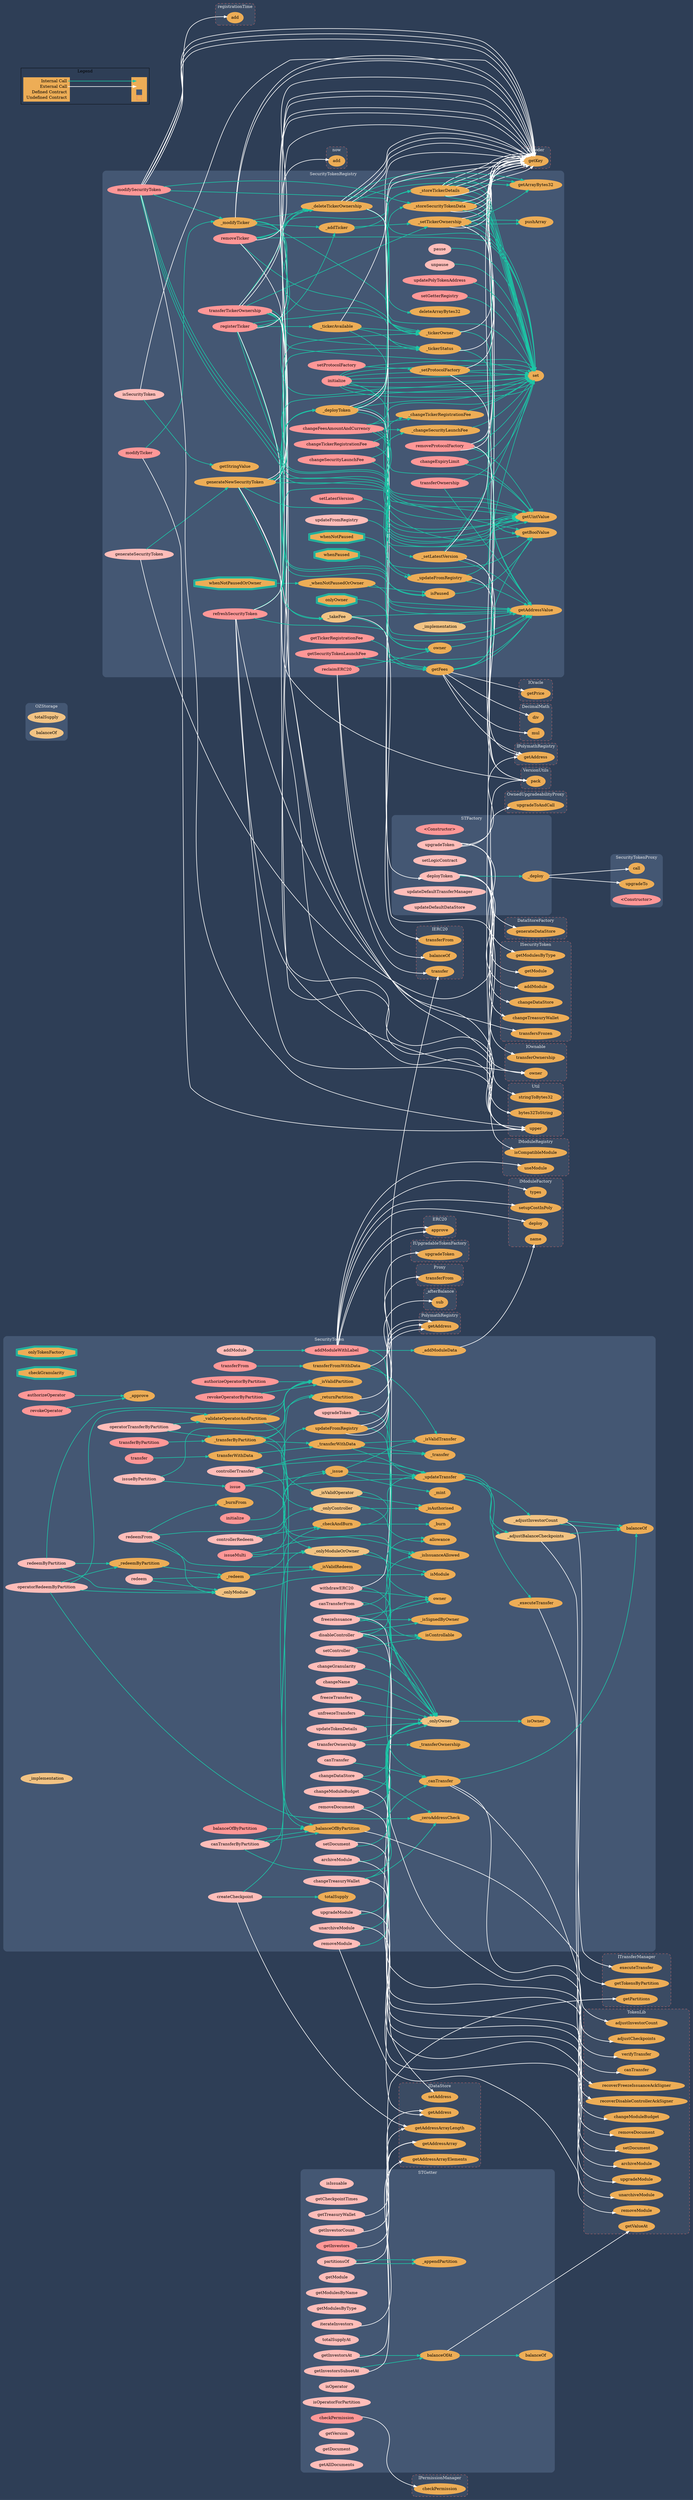 digraph G {
  graph [ ratio = "auto", page = "100", compound =true, bgcolor = "#2e3e56" ];
  node [ style = "filled", fillcolor = "#edad56", color = "#edad56", penwidth =3 ];
  edge [ color = "#fcfcfc", penwidth =2, fontname = "helvetica Neue Ultra Light" ];
subgraph "clusterSecurityTokenRegistry" {
  graph [ label = "SecurityTokenRegistry", color = "#445773", fontcolor = "#f0f0f0", style = "rounded", bgcolor = "#445773" ];
  "SecurityTokenRegistry.onlyOwner" [ label = "onlyOwner", color = "#1bc6a6", shape =doubleoctagon ];
  "SecurityTokenRegistry.whenNotPausedOrOwner" [ label = "whenNotPausedOrOwner", color = "#1bc6a6", shape =doubleoctagon ];
  "SecurityTokenRegistry._whenNotPausedOrOwner" [ label = "_whenNotPausedOrOwner" ];
  "SecurityTokenRegistry.whenNotPaused" [ label = "whenNotPaused", color = "#1bc6a6", shape =doubleoctagon ];
  "SecurityTokenRegistry.whenPaused" [ label = "whenPaused", color = "#1bc6a6", shape =doubleoctagon ];
  "SecurityTokenRegistry.initialize" [ label = "initialize", color = "#FF9797", fillcolor = "#FF9797" ];
  "SecurityTokenRegistry.updateFromRegistry" [ label = "updateFromRegistry", color = "#ffbdb9", fillcolor = "#ffbdb9" ];
  "SecurityTokenRegistry._updateFromRegistry" [ label = "_updateFromRegistry" ];
  "SecurityTokenRegistry._takeFee" [ label = "_takeFee", color = "#f2c383", fillcolor = "#f2c383" ];
  "SecurityTokenRegistry.getFees" [ label = "getFees" ];
  "SecurityTokenRegistry.getSecurityTokenLaunchFee" [ label = "getSecurityTokenLaunchFee", color = "#FF9797", fillcolor = "#FF9797" ];
  "SecurityTokenRegistry.getTickerRegistrationFee" [ label = "getTickerRegistrationFee", color = "#FF9797", fillcolor = "#FF9797" ];
  "SecurityTokenRegistry.setGetterRegistry" [ label = "setGetterRegistry", color = "#FF9797", fillcolor = "#FF9797" ];
  "SecurityTokenRegistry._implementation" [ label = "_implementation", color = "#f2c383", fillcolor = "#f2c383" ];
  "SecurityTokenRegistry.registerTicker" [ label = "registerTicker", color = "#FF9797", fillcolor = "#FF9797" ];
  "SecurityTokenRegistry._addTicker" [ label = "_addTicker" ];
  "SecurityTokenRegistry.modifyTicker" [ label = "modifyTicker", color = "#FF9797", fillcolor = "#FF9797" ];
  "SecurityTokenRegistry._modifyTicker" [ label = "_modifyTicker" ];
  "SecurityTokenRegistry._tickerOwner" [ label = "_tickerOwner" ];
  "SecurityTokenRegistry.removeTicker" [ label = "removeTicker", color = "#FF9797", fillcolor = "#FF9797" ];
  "SecurityTokenRegistry._tickerAvailable" [ label = "_tickerAvailable" ];
  "SecurityTokenRegistry._tickerStatus" [ label = "_tickerStatus" ];
  "SecurityTokenRegistry._setTickerOwnership" [ label = "_setTickerOwnership" ];
  "SecurityTokenRegistry._storeTickerDetails" [ label = "_storeTickerDetails" ];
  "SecurityTokenRegistry.transferTickerOwnership" [ label = "transferTickerOwnership", color = "#FF9797", fillcolor = "#FF9797" ];
  "SecurityTokenRegistry._deleteTickerOwnership" [ label = "_deleteTickerOwnership" ];
  "SecurityTokenRegistry.changeExpiryLimit" [ label = "changeExpiryLimit", color = "#FF9797", fillcolor = "#FF9797" ];
  "SecurityTokenRegistry.generateSecurityToken" [ label = "generateSecurityToken", color = "#ffbdb9", fillcolor = "#ffbdb9" ];
  "SecurityTokenRegistry.generateNewSecurityToken" [ label = "generateNewSecurityToken" ];
  "SecurityTokenRegistry.refreshSecurityToken" [ label = "refreshSecurityToken", color = "#FF9797", fillcolor = "#FF9797" ];
  "SecurityTokenRegistry._deployToken" [ label = "_deployToken" ];
  "SecurityTokenRegistry.modifySecurityToken" [ label = "modifySecurityToken", color = "#FF9797", fillcolor = "#FF9797" ];
  "SecurityTokenRegistry._storeSecurityTokenData" [ label = "_storeSecurityTokenData" ];
  "SecurityTokenRegistry.isSecurityToken" [ label = "isSecurityToken", color = "#ffbdb9", fillcolor = "#ffbdb9" ];
  "SecurityTokenRegistry.transferOwnership" [ label = "transferOwnership", color = "#FF9797", fillcolor = "#FF9797" ];
  "SecurityTokenRegistry.pause" [ label = "pause", color = "#ffbdb9", fillcolor = "#ffbdb9" ];
  "SecurityTokenRegistry.unpause" [ label = "unpause", color = "#ffbdb9", fillcolor = "#ffbdb9" ];
  "SecurityTokenRegistry.changeTickerRegistrationFee" [ label = "changeTickerRegistrationFee", color = "#FF9797", fillcolor = "#FF9797" ];
  "SecurityTokenRegistry._changeTickerRegistrationFee" [ label = "_changeTickerRegistrationFee" ];
  "SecurityTokenRegistry.changeSecurityLaunchFee" [ label = "changeSecurityLaunchFee", color = "#FF9797", fillcolor = "#FF9797" ];
  "SecurityTokenRegistry._changeSecurityLaunchFee" [ label = "_changeSecurityLaunchFee" ];
  "SecurityTokenRegistry.changeFeesAmountAndCurrency" [ label = "changeFeesAmountAndCurrency", color = "#FF9797", fillcolor = "#FF9797" ];
  "SecurityTokenRegistry.reclaimERC20" [ label = "reclaimERC20", color = "#FF9797", fillcolor = "#FF9797" ];
  "SecurityTokenRegistry.setProtocolFactory" [ label = "setProtocolFactory", color = "#FF9797", fillcolor = "#FF9797" ];
  "SecurityTokenRegistry._setProtocolFactory" [ label = "_setProtocolFactory" ];
  "SecurityTokenRegistry.removeProtocolFactory" [ label = "removeProtocolFactory", color = "#FF9797", fillcolor = "#FF9797" ];
  "SecurityTokenRegistry.setLatestVersion" [ label = "setLatestVersion", color = "#FF9797", fillcolor = "#FF9797" ];
  "SecurityTokenRegistry._setLatestVersion" [ label = "_setLatestVersion" ];
  "SecurityTokenRegistry.updatePolyTokenAddress" [ label = "updatePolyTokenAddress", color = "#FF9797", fillcolor = "#FF9797" ];
  "SecurityTokenRegistry.isPaused" [ label = "isPaused" ];
  "SecurityTokenRegistry.owner" [ label = "owner" ];
  "SecurityTokenRegistry.getBoolValue" [ label = "getBoolValue" ];
  "SecurityTokenRegistry.set" [ label = "set" ];
  "SecurityTokenRegistry.getAddressValue" [ label = "getAddressValue" ];
  "SecurityTokenRegistry.getUintValue" [ label = "getUintValue" ];
  "SecurityTokenRegistry.getArrayBytes32" [ label = "getArrayBytes32" ];
  "SecurityTokenRegistry.pushArray" [ label = "pushArray" ];
  "SecurityTokenRegistry.deleteArrayBytes32" [ label = "deleteArrayBytes32" ];
  "SecurityTokenRegistry.getStringValue" [ label = "getStringValue" ];
}

subgraph "clusterOZStorage" {
  graph [ label = "OZStorage", color = "#445773", fontcolor = "#f0f0f0", style = "rounded", bgcolor = "#445773" ];
  "OZStorage.totalSupply" [ label = "totalSupply", color = "#f2c383", fillcolor = "#f2c383" ];
  "OZStorage.balanceOf" [ label = "balanceOf", color = "#f2c383", fillcolor = "#f2c383" ];
}

subgraph "clusterSTFactory" {
  graph [ label = "STFactory", color = "#445773", fontcolor = "#f0f0f0", style = "rounded", bgcolor = "#445773" ];
  "STFactory.<Constructor>" [ label = "<Constructor>", color = "#FF9797", fillcolor = "#FF9797" ];
  "ISTFactory.deployToken" [ label = "deployToken", color = "#ffbdb9", fillcolor = "#ffbdb9" ];
  "STFactory._deploy" [ label = "_deploy" ];
  "STFactory.setLogicContract" [ label = "setLogicContract", color = "#ffbdb9", fillcolor = "#ffbdb9" ];
  "STFactory.upgradeToken" [ label = "upgradeToken", color = "#ffbdb9", fillcolor = "#ffbdb9" ];
  "STFactory.updateDefaultTransferManager" [ label = "updateDefaultTransferManager", color = "#ffbdb9", fillcolor = "#ffbdb9" ];
  "STFactory.updateDefaultDataStore" [ label = "updateDefaultDataStore", color = "#ffbdb9", fillcolor = "#ffbdb9" ];
}

subgraph "clusterSTGetter" {
  graph [ label = "STGetter", color = "#445773", fontcolor = "#f0f0f0", style = "rounded", bgcolor = "#445773" ];
  "STGetter.isIssuable" [ label = "isIssuable", color = "#ffbdb9", fillcolor = "#ffbdb9" ];
  "STGetter.getCheckpointTimes" [ label = "getCheckpointTimes", color = "#ffbdb9", fillcolor = "#ffbdb9" ];
  "STGetter.getInvestorCount" [ label = "getInvestorCount", color = "#ffbdb9", fillcolor = "#ffbdb9" ];
  "STGetter.getInvestors" [ label = "getInvestors", color = "#FF9797", fillcolor = "#FF9797" ];
  "STGetter.getInvestorsAt" [ label = "getInvestorsAt", color = "#ffbdb9", fillcolor = "#ffbdb9" ];
  "STGetter.getInvestorsSubsetAt" [ label = "getInvestorsSubsetAt", color = "#ffbdb9", fillcolor = "#ffbdb9" ];
  "STGetter.getModule" [ label = "getModule", color = "#ffbdb9", fillcolor = "#ffbdb9" ];
  "STGetter.getModulesByName" [ label = "getModulesByName", color = "#ffbdb9", fillcolor = "#ffbdb9" ];
  "STGetter.getModulesByType" [ label = "getModulesByType", color = "#ffbdb9", fillcolor = "#ffbdb9" ];
  "STGetter.getTreasuryWallet" [ label = "getTreasuryWallet", color = "#ffbdb9", fillcolor = "#ffbdb9" ];
  "STGetter.balanceOfAt" [ label = "balanceOfAt" ];
  "STGetter.totalSupplyAt" [ label = "totalSupplyAt", color = "#ffbdb9", fillcolor = "#ffbdb9" ];
  "STGetter.iterateInvestors" [ label = "iterateInvestors", color = "#ffbdb9", fillcolor = "#ffbdb9" ];
  "STGetter.checkPermission" [ label = "checkPermission", color = "#FF9797", fillcolor = "#FF9797" ];
  "STGetter.isOperator" [ label = "isOperator", color = "#ffbdb9", fillcolor = "#ffbdb9" ];
  "STGetter.isOperatorForPartition" [ label = "isOperatorForPartition", color = "#ffbdb9", fillcolor = "#ffbdb9" ];
  "STGetter.partitionsOf" [ label = "partitionsOf", color = "#ffbdb9", fillcolor = "#ffbdb9" ];
  "STGetter._appendPartition" [ label = "_appendPartition" ];
  "STGetter.getVersion" [ label = "getVersion", color = "#ffbdb9", fillcolor = "#ffbdb9" ];
  "STGetter.getDocument" [ label = "getDocument", color = "#ffbdb9", fillcolor = "#ffbdb9" ];
  "STGetter.getAllDocuments" [ label = "getAllDocuments", color = "#ffbdb9", fillcolor = "#ffbdb9" ];
  "STGetter.balanceOf" [ label = "balanceOf" ];
}

subgraph "clusterSecurityToken" {
  graph [ label = "SecurityToken", color = "#445773", fontcolor = "#f0f0f0", style = "rounded", bgcolor = "#445773" ];
  "SecurityToken.initialize" [ label = "initialize", color = "#FF9797", fillcolor = "#FF9797" ];
  "SecurityToken.isModule" [ label = "isModule" ];
  "SecurityToken._onlyModuleOrOwner" [ label = "_onlyModuleOrOwner", color = "#f2c383", fillcolor = "#f2c383" ];
  "SecurityToken._isValidPartition" [ label = "_isValidPartition" ];
  "SecurityToken._isValidOperator" [ label = "_isValidOperator", color = "#f2c383", fillcolor = "#f2c383" ];
  "SecurityToken._zeroAddressCheck" [ label = "_zeroAddressCheck" ];
  "SecurityToken._isValidTransfer" [ label = "_isValidTransfer" ];
  "SecurityToken._isValidRedeem" [ label = "_isValidRedeem" ];
  "SecurityToken._isSignedByOwner" [ label = "_isSignedByOwner" ];
  "SecurityToken._isIssuanceAllowed" [ label = "_isIssuanceAllowed" ];
  "SecurityToken._onlyController" [ label = "_onlyController", color = "#f2c383", fillcolor = "#f2c383" ];
  "SecurityToken._isAuthorised" [ label = "_isAuthorised" ];
  "SecurityToken._onlyOwner" [ label = "_onlyOwner", color = "#f2c383", fillcolor = "#f2c383" ];
  "SecurityToken._onlyModule" [ label = "_onlyModule", color = "#f2c383", fillcolor = "#f2c383" ];
  "SecurityToken.onlyTokenFactory" [ label = "onlyTokenFactory", color = "#1bc6a6", shape =doubleoctagon ];
  "SecurityToken.checkGranularity" [ label = "checkGranularity", color = "#1bc6a6", shape =doubleoctagon ];
  "SecurityToken.addModuleWithLabel" [ label = "addModuleWithLabel", color = "#FF9797", fillcolor = "#FF9797" ];
  "SecurityToken._addModuleData" [ label = "_addModuleData" ];
  "SecurityToken.addModule" [ label = "addModule", color = "#ffbdb9", fillcolor = "#ffbdb9" ];
  "SecurityToken.archiveModule" [ label = "archiveModule", color = "#ffbdb9", fillcolor = "#ffbdb9" ];
  "SecurityToken.upgradeModule" [ label = "upgradeModule", color = "#ffbdb9", fillcolor = "#ffbdb9" ];
  "SecurityToken.upgradeToken" [ label = "upgradeToken", color = "#ffbdb9", fillcolor = "#ffbdb9" ];
  "SecurityToken.unarchiveModule" [ label = "unarchiveModule", color = "#ffbdb9", fillcolor = "#ffbdb9" ];
  "SecurityToken.removeModule" [ label = "removeModule", color = "#ffbdb9", fillcolor = "#ffbdb9" ];
  "SecurityToken.withdrawERC20" [ label = "withdrawERC20", color = "#ffbdb9", fillcolor = "#ffbdb9" ];
  "SecurityToken.changeModuleBudget" [ label = "changeModuleBudget", color = "#ffbdb9", fillcolor = "#ffbdb9" ];
  "SecurityToken.updateTokenDetails" [ label = "updateTokenDetails", color = "#ffbdb9", fillcolor = "#ffbdb9" ];
  "SecurityToken.changeGranularity" [ label = "changeGranularity", color = "#ffbdb9", fillcolor = "#ffbdb9" ];
  "SecurityToken.changeDataStore" [ label = "changeDataStore", color = "#ffbdb9", fillcolor = "#ffbdb9" ];
  "SecurityToken.changeName" [ label = "changeName", color = "#ffbdb9", fillcolor = "#ffbdb9" ];
  "SecurityToken.changeTreasuryWallet" [ label = "changeTreasuryWallet", color = "#ffbdb9", fillcolor = "#ffbdb9" ];
  "SecurityToken._adjustInvestorCount" [ label = "_adjustInvestorCount", color = "#f2c383", fillcolor = "#f2c383" ];
  "SecurityToken.freezeTransfers" [ label = "freezeTransfers", color = "#ffbdb9", fillcolor = "#ffbdb9" ];
  "SecurityToken.unfreezeTransfers" [ label = "unfreezeTransfers", color = "#ffbdb9", fillcolor = "#ffbdb9" ];
  "SecurityToken._adjustBalanceCheckpoints" [ label = "_adjustBalanceCheckpoints", color = "#f2c383", fillcolor = "#f2c383" ];
  "SecurityToken.transfer" [ label = "transfer", color = "#FF9797", fillcolor = "#FF9797" ];
  "SecurityToken.transferWithData" [ label = "transferWithData" ];
  "SecurityToken._transferWithData" [ label = "_transferWithData" ];
  "SecurityToken.transferFrom" [ label = "transferFrom", color = "#FF9797", fillcolor = "#FF9797" ];
  "SecurityToken.transferFromWithData" [ label = "transferFromWithData" ];
  "SecurityToken.balanceOfByPartition" [ label = "balanceOfByPartition", color = "#FF9797", fillcolor = "#FF9797" ];
  "SecurityToken._balanceOfByPartition" [ label = "_balanceOfByPartition" ];
  "SecurityToken.transferByPartition" [ label = "transferByPartition", color = "#FF9797", fillcolor = "#FF9797" ];
  "SecurityToken._transferByPartition" [ label = "_transferByPartition" ];
  "SecurityToken._returnPartition" [ label = "_returnPartition" ];
  "SecurityToken.authorizeOperator" [ label = "authorizeOperator", color = "#FF9797", fillcolor = "#FF9797" ];
  "SecurityToken.revokeOperator" [ label = "revokeOperator", color = "#FF9797", fillcolor = "#FF9797" ];
  "SecurityToken.authorizeOperatorByPartition" [ label = "authorizeOperatorByPartition", color = "#FF9797", fillcolor = "#FF9797" ];
  "SecurityToken.revokeOperatorByPartition" [ label = "revokeOperatorByPartition", color = "#FF9797", fillcolor = "#FF9797" ];
  "SecurityToken.operatorTransferByPartition" [ label = "operatorTransferByPartition", color = "#ffbdb9", fillcolor = "#ffbdb9" ];
  "SecurityToken._validateOperatorAndPartition" [ label = "_validateOperatorAndPartition" ];
  "SecurityToken._updateTransfer" [ label = "_updateTransfer" ];
  "SecurityToken._executeTransfer" [ label = "_executeTransfer" ];
  "SecurityToken.freezeIssuance" [ label = "freezeIssuance", color = "#ffbdb9", fillcolor = "#ffbdb9" ];
  "SecurityToken.issue" [ label = "issue", color = "#FF9797", fillcolor = "#FF9797" ];
  "SecurityToken._issue" [ label = "_issue" ];
  "SecurityToken.issueMulti" [ label = "issueMulti", color = "#FF9797", fillcolor = "#FF9797" ];
  "SecurityToken.issueByPartition" [ label = "issueByPartition", color = "#ffbdb9", fillcolor = "#ffbdb9" ];
  "SecurityToken.redeem" [ label = "redeem", color = "#ffbdb9", fillcolor = "#ffbdb9" ];
  "SecurityToken._redeem" [ label = "_redeem" ];
  "SecurityToken.redeemByPartition" [ label = "redeemByPartition", color = "#ffbdb9", fillcolor = "#ffbdb9" ];
  "SecurityToken._redeemByPartition" [ label = "_redeemByPartition" ];
  "SecurityToken.operatorRedeemByPartition" [ label = "operatorRedeemByPartition", color = "#ffbdb9", fillcolor = "#ffbdb9" ];
  "SecurityToken._checkAndBurn" [ label = "_checkAndBurn" ];
  "SecurityToken.redeemFrom" [ label = "redeemFrom", color = "#ffbdb9", fillcolor = "#ffbdb9" ];
  "SecurityToken.createCheckpoint" [ label = "createCheckpoint", color = "#ffbdb9", fillcolor = "#ffbdb9" ];
  "SecurityToken.setController" [ label = "setController", color = "#ffbdb9", fillcolor = "#ffbdb9" ];
  "SecurityToken.disableController" [ label = "disableController", color = "#ffbdb9", fillcolor = "#ffbdb9" ];
  "SecurityToken.canTransfer" [ label = "canTransfer", color = "#ffbdb9", fillcolor = "#ffbdb9" ];
  "SecurityToken.canTransferFrom" [ label = "canTransferFrom", color = "#ffbdb9", fillcolor = "#ffbdb9" ];
  "SecurityToken._canTransfer" [ label = "_canTransfer" ];
  "SecurityToken.canTransferByPartition" [ label = "canTransferByPartition", color = "#ffbdb9", fillcolor = "#ffbdb9" ];
  "SecurityToken.setDocument" [ label = "setDocument", color = "#ffbdb9", fillcolor = "#ffbdb9" ];
  "SecurityToken.removeDocument" [ label = "removeDocument", color = "#ffbdb9", fillcolor = "#ffbdb9" ];
  "SecurityToken.isControllable" [ label = "isControllable" ];
  "SecurityToken.controllerTransfer" [ label = "controllerTransfer", color = "#ffbdb9", fillcolor = "#ffbdb9" ];
  "SecurityToken.controllerRedeem" [ label = "controllerRedeem", color = "#ffbdb9", fillcolor = "#ffbdb9" ];
  "SecurityToken._implementation" [ label = "_implementation", color = "#f2c383", fillcolor = "#f2c383" ];
  "SecurityToken.updateFromRegistry" [ label = "updateFromRegistry" ];
  "SecurityToken.owner" [ label = "owner" ];
  "SecurityToken.isOwner" [ label = "isOwner" ];
  "SecurityToken.transferOwnership" [ label = "transferOwnership", color = "#ffbdb9", fillcolor = "#ffbdb9" ];
  "SecurityToken._transferOwnership" [ label = "_transferOwnership" ];
  "SecurityToken.allowance" [ label = "allowance" ];
  "SecurityToken.balanceOf" [ label = "balanceOf" ];
  "SecurityToken._transfer" [ label = "_transfer" ];
  "SecurityToken._approve" [ label = "_approve" ];
  "SecurityToken._mint" [ label = "_mint" ];
  "SecurityToken._burn" [ label = "_burn" ];
  "SecurityToken._burnFrom" [ label = "_burnFrom" ];
  "SecurityToken.totalSupply" [ label = "totalSupply" ];
}

subgraph "clusterSecurityTokenProxy" {
  graph [ label = "SecurityTokenProxy", color = "#445773", fontcolor = "#f0f0f0", style = "rounded", bgcolor = "#445773" ];
  "SecurityTokenProxy.upgradeTo" [ label = "upgradeTo" ];
  "SecurityTokenProxy.call" [ label = "call" ];
  "SecurityTokenProxy.<Constructor>" [ label = "<Constructor>", color = "#FF9797", fillcolor = "#FF9797" ];
}

subgraph "clusterSecurityTokenStorage" {
  graph [ label = "SecurityTokenStorage", color = "#445773", fontcolor = "#f0f0f0", style = "rounded", bgcolor = "#445773" ];
}

subgraph "clusterIPolymathRegistry" {
  graph [ label = "IPolymathRegistry", color = "#e8726d", fontcolor = "#f0f0f0", style = "rounded,dashed", bgcolor = "#3b4b63" ];
  "IPolymathRegistry.getAddress" [ label = "getAddress" ];
}

subgraph "clusterIERC20" {
  graph [ label = "IERC20", color = "#e8726d", fontcolor = "#f0f0f0", style = "rounded,dashed", bgcolor = "#3b4b63" ];
  "IERC20.transferFrom" [ label = "transferFrom" ];
  "IERC20.balanceOf" [ label = "balanceOf" ];
  "IERC20.transfer" [ label = "transfer" ];
}

subgraph "clusterIOracle" {
  graph [ label = "IOracle", color = "#e8726d", fontcolor = "#f0f0f0", style = "rounded,dashed", bgcolor = "#3b4b63" ];
  "IOracle.getPrice" [ label = "getPrice" ];
}

subgraph "clusterDecimalMath" {
  graph [ label = "DecimalMath", color = "#e8726d", fontcolor = "#f0f0f0", style = "rounded,dashed", bgcolor = "#3b4b63" ];
  "DecimalMath.div" [ label = "div" ];
  "DecimalMath.mul" [ label = "mul" ];
}

subgraph "clusterUtil" {
  graph [ label = "Util", color = "#e8726d", fontcolor = "#f0f0f0", style = "rounded,dashed", bgcolor = "#3b4b63" ];
  "Util.upper" [ label = "upper" ];
  "Util.stringToBytes32" [ label = "stringToBytes32" ];
  "Util.bytes32ToString" [ label = "bytes32ToString" ];
}

subgraph "clusternow" {
  graph [ label = "now", color = "#e8726d", fontcolor = "#f0f0f0", style = "rounded,dashed", bgcolor = "#3b4b63" ];
  "now.add" [ label = "add" ];
}

subgraph "clusterEncoder" {
  graph [ label = "Encoder", color = "#e8726d", fontcolor = "#f0f0f0", style = "rounded,dashed", bgcolor = "#3b4b63" ];
  "Encoder.getKey" [ label = "getKey" ];
}

subgraph "clusterIOwnable" {
  graph [ label = "IOwnable", color = "#e8726d", fontcolor = "#f0f0f0", style = "rounded,dashed", bgcolor = "#3b4b63" ];
  "IOwnable.owner" [ label = "owner" ];
  "IOwnable.transferOwnership" [ label = "transferOwnership" ];
}

subgraph "clusterVersionUtils" {
  graph [ label = "VersionUtils", color = "#e8726d", fontcolor = "#f0f0f0", style = "rounded,dashed", bgcolor = "#3b4b63" ];
  "VersionUtils.pack" [ label = "pack" ];
}

subgraph "clusterISecurityToken" {
  graph [ label = "ISecurityToken", color = "#e8726d", fontcolor = "#f0f0f0", style = "rounded,dashed", bgcolor = "#3b4b63" ];
  "ISecurityToken.transfersFrozen" [ label = "transfersFrozen" ];
  "ISecurityToken.changeDataStore" [ label = "changeDataStore" ];
  "ISecurityToken.changeTreasuryWallet" [ label = "changeTreasuryWallet" ];
  "ISecurityToken.addModule" [ label = "addModule" ];
  "ISecurityToken.getModulesByType" [ label = "getModulesByType" ];
  "ISecurityToken.getModule" [ label = "getModule" ];
}

subgraph "clusterISTFactory" {
  graph [ label = "ISTFactory", color = "#e8726d", fontcolor = "#f0f0f0", style = "rounded,dashed", bgcolor = "#3b4b63" ];
  "ISTFactory.deployToken" [ label = "deployToken" ];
}

subgraph "clusterregistrationTime" {
  graph [ label = "registrationTime", color = "#e8726d", fontcolor = "#f0f0f0", style = "rounded,dashed", bgcolor = "#3b4b63" ];
  "registrationTime.add" [ label = "add" ];
}

subgraph "clusterDataStoreFactory" {
  graph [ label = "DataStoreFactory", color = "#e8726d", fontcolor = "#f0f0f0", style = "rounded,dashed", bgcolor = "#3b4b63" ];
  "DataStoreFactory.generateDataStore" [ label = "generateDataStore" ];
}

subgraph "clusterOwnedUpgradeabilityProxy" {
  graph [ label = "OwnedUpgradeabilityProxy", color = "#e8726d", fontcolor = "#f0f0f0", style = "rounded,dashed", bgcolor = "#3b4b63" ];
  "OwnedUpgradeabilityProxy.upgradeToAndCall" [ label = "upgradeToAndCall" ];
}

subgraph "clusterIModuleRegistry" {
  graph [ label = "IModuleRegistry", color = "#e8726d", fontcolor = "#f0f0f0", style = "rounded,dashed", bgcolor = "#3b4b63" ];
  "IModuleRegistry.isCompatibleModule" [ label = "isCompatibleModule" ];
  "IModuleRegistry.useModule" [ label = "useModule" ];
}

subgraph "clusterIDataStore" {
  graph [ label = "IDataStore", color = "#e8726d", fontcolor = "#f0f0f0", style = "rounded,dashed", bgcolor = "#3b4b63" ];
  "IDataStore.getAddressArrayLength" [ label = "getAddressArrayLength" ];
  "IDataStore.getAddressArray" [ label = "getAddressArray" ];
  "IDataStore.getAddressArrayElements" [ label = "getAddressArrayElements" ];
  "IDataStore.getAddress" [ label = "getAddress" ];
  "IDataStore.setAddress" [ label = "setAddress" ];
}

subgraph "clusterTokenLib" {
  graph [ label = "TokenLib", color = "#e8726d", fontcolor = "#f0f0f0", style = "rounded,dashed", bgcolor = "#3b4b63" ];
  "TokenLib.getValueAt" [ label = "getValueAt" ];
  "TokenLib.archiveModule" [ label = "archiveModule" ];
  "TokenLib.upgradeModule" [ label = "upgradeModule" ];
  "TokenLib.unarchiveModule" [ label = "unarchiveModule" ];
  "TokenLib.removeModule" [ label = "removeModule" ];
  "TokenLib.changeModuleBudget" [ label = "changeModuleBudget" ];
  "TokenLib.adjustInvestorCount" [ label = "adjustInvestorCount" ];
  "TokenLib.adjustCheckpoints" [ label = "adjustCheckpoints" ];
  "TokenLib.recoverFreezeIssuanceAckSigner" [ label = "recoverFreezeIssuanceAckSigner" ];
  "TokenLib.recoverDisableControllerAckSigner" [ label = "recoverDisableControllerAckSigner" ];
  "TokenLib.verifyTransfer" [ label = "verifyTransfer" ];
  "TokenLib.canTransfer" [ label = "canTransfer" ];
  "TokenLib.setDocument" [ label = "setDocument" ];
  "TokenLib.removeDocument" [ label = "removeDocument" ];
}

subgraph "clusterIPermissionManager" {
  graph [ label = "IPermissionManager", color = "#e8726d", fontcolor = "#f0f0f0", style = "rounded,dashed", bgcolor = "#3b4b63" ];
  "IPermissionManager.checkPermission" [ label = "checkPermission" ];
}

subgraph "clusterITransferManager" {
  graph [ label = "ITransferManager", color = "#e8726d", fontcolor = "#f0f0f0", style = "rounded,dashed", bgcolor = "#3b4b63" ];
  "ITransferManager.getPartitions" [ label = "getPartitions" ];
  "ITransferManager.getTokensByPartition" [ label = "getTokensByPartition" ];
  "ITransferManager.executeTransfer" [ label = "executeTransfer" ];
}

subgraph "clusterIModuleFactory" {
  graph [ label = "IModuleFactory", color = "#e8726d", fontcolor = "#f0f0f0", style = "rounded,dashed", bgcolor = "#3b4b63" ];
  "IModuleFactory.types" [ label = "types" ];
  "IModuleFactory.setupCostInPoly" [ label = "setupCostInPoly" ];
  "IModuleFactory.deploy" [ label = "deploy" ];
  "IModuleFactory.name" [ label = "name" ];
}

subgraph "clusterERC20" {
  graph [ label = "ERC20", color = "#e8726d", fontcolor = "#f0f0f0", style = "rounded,dashed", bgcolor = "#3b4b63" ];
  "ERC20.approve" [ label = "approve" ];
}

subgraph "clusterIUpgradableTokenFactory" {
  graph [ label = "IUpgradableTokenFactory", color = "#e8726d", fontcolor = "#f0f0f0", style = "rounded,dashed", bgcolor = "#3b4b63" ];
  "IUpgradableTokenFactory.upgradeToken" [ label = "upgradeToken" ];
}

subgraph "clusterProxy" {
  graph [ label = "Proxy", color = "#e8726d", fontcolor = "#f0f0f0", style = "rounded,dashed", bgcolor = "#3b4b63" ];
  "Proxy.transferFrom" [ label = "transferFrom" ];
}

subgraph "cluster_afterBalance" {
  graph [ label = "_afterBalance", color = "#e8726d", fontcolor = "#f0f0f0", style = "rounded,dashed", bgcolor = "#3b4b63" ];
  "_afterBalance.sub" [ label = "sub" ];
}

subgraph "clusterPolymathRegistry" {
  graph [ label = "PolymathRegistry", color = "#e8726d", fontcolor = "#f0f0f0", style = "rounded,dashed", bgcolor = "#3b4b63" ];
  "PolymathRegistry.getAddress" [ label = "getAddress" ];
}

  "SecurityTokenRegistry.onlyOwner";
  "SecurityTokenRegistry.owner";
  "SecurityTokenRegistry.whenNotPausedOrOwner";
  "SecurityTokenRegistry._whenNotPausedOrOwner";
  "SecurityTokenRegistry.isPaused";
  "SecurityTokenRegistry.whenNotPaused";
  "SecurityTokenRegistry.whenPaused";
  "SecurityTokenRegistry.initialize";
  "SecurityTokenRegistry.getBoolValue";
  "SecurityTokenRegistry.set";
  "SecurityTokenRegistry._updateFromRegistry";
  "SecurityTokenRegistry.updateFromRegistry";
  "SecurityTokenRegistry.getAddressValue";
  "IPolymathRegistry.getAddress";
  "SecurityTokenRegistry._takeFee";
  "SecurityTokenRegistry.getFees";
  "IERC20.transferFrom";
  "SecurityTokenRegistry.getUintValue";
  "IOracle.getPrice";
  "DecimalMath.div";
  "DecimalMath.mul";
  "SecurityTokenRegistry.getSecurityTokenLaunchFee";
  "SecurityTokenRegistry.getTickerRegistrationFee";
  "SecurityTokenRegistry.setGetterRegistry";
  "SecurityTokenRegistry._implementation";
  "SecurityTokenRegistry.registerTicker";
  "Util.upper";
  "SecurityTokenRegistry._tickerAvailable";
  "SecurityTokenRegistry._tickerOwner";
  "SecurityTokenRegistry._deleteTickerOwnership";
  "SecurityTokenRegistry._addTicker";
  "now.add";
  "SecurityTokenRegistry._setTickerOwnership";
  "SecurityTokenRegistry._storeTickerDetails";
  "SecurityTokenRegistry.modifyTicker";
  "SecurityTokenRegistry._modifyTicker";
  "SecurityTokenRegistry._tickerStatus";
  "Encoder.getKey";
  "SecurityTokenRegistry.removeTicker";
  "SecurityTokenRegistry.getArrayBytes32";
  "SecurityTokenRegistry.pushArray";
  "Util.stringToBytes32";
  "SecurityTokenRegistry.transferTickerOwnership";
  "IOwnable.owner";
  "SecurityTokenRegistry.deleteArrayBytes32";
  "Util.bytes32ToString";
  "SecurityTokenRegistry.changeExpiryLimit";
  "SecurityTokenRegistry.generateSecurityToken";
  "SecurityTokenRegistry.generateNewSecurityToken";
  "VersionUtils.pack";
  "SecurityTokenRegistry._deployToken";
  "SecurityTokenRegistry.refreshSecurityToken";
  "ISecurityToken.transfersFrozen";
  "ISTFactory.deployToken";
  "SecurityTokenRegistry._storeSecurityTokenData";
  "SecurityTokenRegistry.modifySecurityToken";
  "registrationTime.add";
  "SecurityTokenRegistry.isSecurityToken";
  "SecurityTokenRegistry.getStringValue";
  "SecurityTokenRegistry.transferOwnership";
  "SecurityTokenRegistry.pause";
  "SecurityTokenRegistry.unpause";
  "SecurityTokenRegistry.changeTickerRegistrationFee";
  "SecurityTokenRegistry._changeTickerRegistrationFee";
  "SecurityTokenRegistry.changeSecurityLaunchFee";
  "SecurityTokenRegistry._changeSecurityLaunchFee";
  "SecurityTokenRegistry.changeFeesAmountAndCurrency";
  "SecurityTokenRegistry.reclaimERC20";
  "IERC20.balanceOf";
  "IERC20.transfer";
  "SecurityTokenRegistry.setProtocolFactory";
  "SecurityTokenRegistry._setProtocolFactory";
  "SecurityTokenRegistry.removeProtocolFactory";
  "SecurityTokenRegistry.setLatestVersion";
  "SecurityTokenRegistry._setLatestVersion";
  "SecurityTokenRegistry.updatePolyTokenAddress";
  "STFactory._deploy";
  "ISecurityToken.changeDataStore";
  "DataStoreFactory.generateDataStore";
  "ISecurityToken.changeTreasuryWallet";
  "ISecurityToken.addModule";
  "IOwnable.transferOwnership";
  "SecurityTokenProxy.upgradeTo";
  "SecurityTokenProxy.call";
  "STFactory.upgradeToken";
  "OwnedUpgradeabilityProxy.upgradeToAndCall";
  "ISecurityToken.getModulesByType";
  "ISecurityToken.getModule";
  "IModuleRegistry.isCompatibleModule";
  "STGetter.getInvestorCount";
  "IDataStore.getAddressArrayLength";
  "STGetter.getInvestors";
  "IDataStore.getAddressArray";
  "STGetter.getInvestorsAt";
  "STGetter.balanceOfAt";
  "STGetter.getInvestorsSubsetAt";
  "IDataStore.getAddressArrayElements";
  "STGetter.getTreasuryWallet";
  "IDataStore.getAddress";
  "TokenLib.getValueAt";
  "STGetter.balanceOf";
  "STGetter.iterateInvestors";
  "STGetter.checkPermission";
  "IPermissionManager.checkPermission";
  "STGetter.partitionsOf";
  "ITransferManager.getPartitions";
  "STGetter._appendPartition";
  "SecurityToken.initialize";
  "SecurityToken.updateFromRegistry";
  "SecurityToken._onlyModuleOrOwner";
  "SecurityToken.owner";
  "SecurityToken.isModule";
  "SecurityToken._isValidOperator";
  "SecurityToken._isAuthorised";
  "SecurityToken.allowance";
  "SecurityToken._onlyController";
  "SecurityToken.isControllable";
  "SecurityToken._onlyOwner";
  "SecurityToken.isOwner";
  "SecurityToken._onlyModule";
  "SecurityToken.addModuleWithLabel";
  "IModuleRegistry.useModule";
  "IModuleFactory.types";
  "IModuleFactory.setupCostInPoly";
  "ERC20.approve";
  "IModuleFactory.deploy";
  "SecurityToken._addModuleData";
  "IModuleFactory.name";
  "SecurityToken.addModule";
  "SecurityToken.archiveModule";
  "TokenLib.archiveModule";
  "SecurityToken.upgradeModule";
  "TokenLib.upgradeModule";
  "SecurityToken.upgradeToken";
  "IUpgradableTokenFactory.upgradeToken";
  "SecurityToken.unarchiveModule";
  "TokenLib.unarchiveModule";
  "SecurityToken.removeModule";
  "TokenLib.removeModule";
  "SecurityToken.withdrawERC20";
  "SecurityToken.changeModuleBudget";
  "TokenLib.changeModuleBudget";
  "SecurityToken.updateTokenDetails";
  "SecurityToken.changeGranularity";
  "SecurityToken.changeDataStore";
  "SecurityToken._zeroAddressCheck";
  "SecurityToken.changeName";
  "SecurityToken.changeTreasuryWallet";
  "IDataStore.setAddress";
  "SecurityToken._adjustInvestorCount";
  "TokenLib.adjustInvestorCount";
  "SecurityToken.balanceOf";
  "SecurityToken.freezeTransfers";
  "SecurityToken.unfreezeTransfers";
  "SecurityToken._adjustBalanceCheckpoints";
  "TokenLib.adjustCheckpoints";
  "SecurityToken.transfer";
  "SecurityToken.transferWithData";
  "SecurityToken._transferWithData";
  "SecurityToken._isValidTransfer";
  "SecurityToken._updateTransfer";
  "SecurityToken._transfer";
  "SecurityToken.transferFrom";
  "SecurityToken.transferFromWithData";
  "Proxy.transferFrom";
  "SecurityToken.balanceOfByPartition";
  "SecurityToken._balanceOfByPartition";
  "ITransferManager.getTokensByPartition";
  "SecurityToken.transferByPartition";
  "SecurityToken._transferByPartition";
  "SecurityToken._isValidPartition";
  "SecurityToken._returnPartition";
  "_afterBalance.sub";
  "SecurityToken.authorizeOperator";
  "SecurityToken._approve";
  "SecurityToken.revokeOperator";
  "SecurityToken.authorizeOperatorByPartition";
  "SecurityToken.revokeOperatorByPartition";
  "SecurityToken.operatorTransferByPartition";
  "SecurityToken._validateOperatorAndPartition";
  "SecurityToken._executeTransfer";
  "ITransferManager.executeTransfer";
  "SecurityToken.freezeIssuance";
  "SecurityToken._isIssuanceAllowed";
  "SecurityToken._isSignedByOwner";
  "TokenLib.recoverFreezeIssuanceAckSigner";
  "SecurityToken.issue";
  "SecurityToken._issue";
  "SecurityToken._mint";
  "SecurityToken.issueMulti";
  "SecurityToken.issueByPartition";
  "SecurityToken.redeem";
  "SecurityToken._redeem";
  "SecurityToken._isValidRedeem";
  "SecurityToken._checkAndBurn";
  "SecurityToken.redeemByPartition";
  "SecurityToken._redeemByPartition";
  "SecurityToken.operatorRedeemByPartition";
  "SecurityToken._burn";
  "SecurityToken.redeemFrom";
  "SecurityToken._burnFrom";
  "SecurityToken.createCheckpoint";
  "SecurityToken.totalSupply";
  "SecurityToken.setController";
  "SecurityToken.disableController";
  "TokenLib.recoverDisableControllerAckSigner";
  "SecurityToken.canTransfer";
  "SecurityToken._canTransfer";
  "SecurityToken.canTransferFrom";
  "TokenLib.verifyTransfer";
  "TokenLib.canTransfer";
  "SecurityToken.canTransferByPartition";
  "SecurityToken.setDocument";
  "TokenLib.setDocument";
  "SecurityToken.removeDocument";
  "TokenLib.removeDocument";
  "SecurityToken.controllerTransfer";
  "SecurityToken.controllerRedeem";
  "PolymathRegistry.getAddress";
  "SecurityToken.transferOwnership";
  "SecurityToken._transferOwnership";
  "SecurityTokenRegistry.onlyOwner" -> "SecurityTokenRegistry.owner" [ color = "#1bc6a6" ];
  "SecurityTokenRegistry.whenNotPausedOrOwner" -> "SecurityTokenRegistry._whenNotPausedOrOwner" [ color = "#1bc6a6" ];
  "SecurityTokenRegistry._whenNotPausedOrOwner" -> "SecurityTokenRegistry.owner" [ color = "#1bc6a6" ];
  "SecurityTokenRegistry._whenNotPausedOrOwner" -> "SecurityTokenRegistry.isPaused" [ color = "#1bc6a6" ];
  "SecurityTokenRegistry.whenNotPaused" -> "SecurityTokenRegistry.isPaused" [ color = "#1bc6a6" ];
  "SecurityTokenRegistry.whenPaused" -> "SecurityTokenRegistry.isPaused" [ color = "#1bc6a6" ];
  "SecurityTokenRegistry.initialize" -> "SecurityTokenRegistry.getBoolValue" [ color = "#1bc6a6" ];
  "SecurityTokenRegistry.initialize" -> "SecurityTokenRegistry.set" [ color = "#1bc6a6" ];
  "SecurityTokenRegistry.initialize" -> "SecurityTokenRegistry.set" [ color = "#1bc6a6" ];
  "SecurityTokenRegistry.initialize" -> "SecurityTokenRegistry.set" [ color = "#1bc6a6" ];
  "SecurityTokenRegistry.initialize" -> "SecurityTokenRegistry.set" [ color = "#1bc6a6" ];
  "SecurityTokenRegistry.initialize" -> "SecurityTokenRegistry.set" [ color = "#1bc6a6" ];
  "SecurityTokenRegistry.initialize" -> "SecurityTokenRegistry.set" [ color = "#1bc6a6" ];
  "SecurityTokenRegistry.initialize" -> "SecurityTokenRegistry.set" [ color = "#1bc6a6" ];
  "SecurityTokenRegistry.initialize" -> "SecurityTokenRegistry.set" [ color = "#1bc6a6" ];
  "SecurityTokenRegistry.initialize" -> "SecurityTokenRegistry._updateFromRegistry" [ color = "#1bc6a6" ];
  "SecurityTokenRegistry.updateFromRegistry" -> "SecurityTokenRegistry._updateFromRegistry" [ color = "#1bc6a6" ];
  "SecurityTokenRegistry._updateFromRegistry" -> "SecurityTokenRegistry.getAddressValue" [ color = "#1bc6a6" ];
  "SecurityTokenRegistry._updateFromRegistry" -> "SecurityTokenRegistry.set" [ color = "#1bc6a6" ];
  "SecurityTokenRegistry._updateFromRegistry" -> "IPolymathRegistry.getAddress" [ color = "white" ];
  "SecurityTokenRegistry._takeFee" -> "SecurityTokenRegistry.getFees" [ color = "#1bc6a6" ];
  "SecurityTokenRegistry._takeFee" -> "IERC20.transferFrom" [ color = "white" ];
  "SecurityTokenRegistry._takeFee" -> "SecurityTokenRegistry.getAddressValue" [ color = "#1bc6a6" ];
  "SecurityTokenRegistry.getFees" -> "SecurityTokenRegistry.getBoolValue" [ color = "#1bc6a6" ];
  "SecurityTokenRegistry.getFees" -> "SecurityTokenRegistry.getUintValue" [ color = "#1bc6a6" ];
  "SecurityTokenRegistry.getFees" -> "SecurityTokenRegistry.getAddressValue" [ color = "#1bc6a6" ];
  "SecurityTokenRegistry.getFees" -> "IOracle.getPrice" [ color = "white" ];
  "SecurityTokenRegistry.getFees" -> "IPolymathRegistry.getAddress" [ color = "white" ];
  "SecurityTokenRegistry.getFees" -> "DecimalMath.div" [ color = "white" ];
  "SecurityTokenRegistry.getFees" -> "DecimalMath.mul" [ color = "white" ];
  "SecurityTokenRegistry.getSecurityTokenLaunchFee" -> "SecurityTokenRegistry.getFees" [ color = "#1bc6a6" ];
  "SecurityTokenRegistry.getTickerRegistrationFee" -> "SecurityTokenRegistry.getFees" [ color = "#1bc6a6" ];
  "SecurityTokenRegistry.setGetterRegistry" -> "SecurityTokenRegistry.set" [ color = "#1bc6a6" ];
  "SecurityTokenRegistry._implementation" -> "SecurityTokenRegistry.getAddressValue" [ color = "#1bc6a6" ];
  "SecurityTokenRegistry.registerTicker" -> "SecurityTokenRegistry._takeFee" [ color = "#1bc6a6" ];
  "SecurityTokenRegistry.registerTicker" -> "Util.upper" [ color = "white" ];
  "SecurityTokenRegistry.registerTicker" -> "SecurityTokenRegistry._tickerAvailable" [ color = "#1bc6a6" ];
  "SecurityTokenRegistry.registerTicker" -> "SecurityTokenRegistry._tickerOwner" [ color = "#1bc6a6" ];
  "SecurityTokenRegistry.registerTicker" -> "SecurityTokenRegistry._deleteTickerOwnership" [ color = "#1bc6a6" ];
  "SecurityTokenRegistry.registerTicker" -> "SecurityTokenRegistry._addTicker" [ color = "#1bc6a6" ];
  "SecurityTokenRegistry.registerTicker" -> "now.add" [ color = "white" ];
  "SecurityTokenRegistry.registerTicker" -> "SecurityTokenRegistry.getUintValue" [ color = "#1bc6a6" ];
  "SecurityTokenRegistry._addTicker" -> "SecurityTokenRegistry._setTickerOwnership" [ color = "#1bc6a6" ];
  "SecurityTokenRegistry._addTicker" -> "SecurityTokenRegistry._storeTickerDetails" [ color = "#1bc6a6" ];
  "SecurityTokenRegistry.modifyTicker" -> "Util.upper" [ color = "white" ];
  "SecurityTokenRegistry.modifyTicker" -> "SecurityTokenRegistry._modifyTicker" [ color = "#1bc6a6" ];
  "SecurityTokenRegistry._modifyTicker" -> "SecurityTokenRegistry._tickerOwner" [ color = "#1bc6a6" ];
  "SecurityTokenRegistry._modifyTicker" -> "SecurityTokenRegistry._deleteTickerOwnership" [ color = "#1bc6a6" ];
  "SecurityTokenRegistry._modifyTicker" -> "SecurityTokenRegistry._tickerStatus" [ color = "#1bc6a6" ];
  "SecurityTokenRegistry._modifyTicker" -> "SecurityTokenRegistry.set" [ color = "#1bc6a6" ];
  "SecurityTokenRegistry._modifyTicker" -> "Encoder.getKey" [ color = "white" ];
  "SecurityTokenRegistry._modifyTicker" -> "SecurityTokenRegistry.getAddressValue" [ color = "#1bc6a6" ];
  "SecurityTokenRegistry._modifyTicker" -> "Encoder.getKey" [ color = "white" ];
  "SecurityTokenRegistry._modifyTicker" -> "SecurityTokenRegistry._addTicker" [ color = "#1bc6a6" ];
  "SecurityTokenRegistry._tickerOwner" -> "SecurityTokenRegistry.getAddressValue" [ color = "#1bc6a6" ];
  "SecurityTokenRegistry._tickerOwner" -> "Encoder.getKey" [ color = "white" ];
  "SecurityTokenRegistry.removeTicker" -> "Util.upper" [ color = "white" ];
  "SecurityTokenRegistry.removeTicker" -> "SecurityTokenRegistry._tickerOwner" [ color = "#1bc6a6" ];
  "SecurityTokenRegistry.removeTicker" -> "SecurityTokenRegistry._deleteTickerOwnership" [ color = "#1bc6a6" ];
  "SecurityTokenRegistry.removeTicker" -> "SecurityTokenRegistry.set" [ color = "#1bc6a6" ];
  "SecurityTokenRegistry.removeTicker" -> "Encoder.getKey" [ color = "white" ];
  "SecurityTokenRegistry.removeTicker" -> "SecurityTokenRegistry._storeTickerDetails" [ color = "#1bc6a6" ];
  "SecurityTokenRegistry._tickerAvailable" -> "SecurityTokenRegistry._tickerOwner" [ color = "#1bc6a6" ];
  "SecurityTokenRegistry._tickerAvailable" -> "SecurityTokenRegistry.getUintValue" [ color = "#1bc6a6" ];
  "SecurityTokenRegistry._tickerAvailable" -> "Encoder.getKey" [ color = "white" ];
  "SecurityTokenRegistry._tickerAvailable" -> "SecurityTokenRegistry._tickerStatus" [ color = "#1bc6a6" ];
  "SecurityTokenRegistry._tickerStatus" -> "SecurityTokenRegistry.getBoolValue" [ color = "#1bc6a6" ];
  "SecurityTokenRegistry._tickerStatus" -> "Encoder.getKey" [ color = "white" ];
  "SecurityTokenRegistry._setTickerOwnership" -> "Encoder.getKey" [ color = "white" ];
  "SecurityTokenRegistry._setTickerOwnership" -> "SecurityTokenRegistry.getArrayBytes32" [ color = "#1bc6a6" ];
  "SecurityTokenRegistry._setTickerOwnership" -> "SecurityTokenRegistry.pushArray" [ color = "#1bc6a6" ];
  "SecurityTokenRegistry._setTickerOwnership" -> "Util.stringToBytes32" [ color = "white" ];
  "SecurityTokenRegistry._setTickerOwnership" -> "SecurityTokenRegistry.set" [ color = "#1bc6a6" ];
  "SecurityTokenRegistry._setTickerOwnership" -> "Encoder.getKey" [ color = "white" ];
  "SecurityTokenRegistry._setTickerOwnership" -> "Encoder.getKey" [ color = "white" ];
  "SecurityTokenRegistry._setTickerOwnership" -> "SecurityTokenRegistry.getBoolValue" [ color = "#1bc6a6" ];
  "SecurityTokenRegistry._setTickerOwnership" -> "SecurityTokenRegistry.pushArray" [ color = "#1bc6a6" ];
  "SecurityTokenRegistry._setTickerOwnership" -> "SecurityTokenRegistry.set" [ color = "#1bc6a6" ];
  "SecurityTokenRegistry._storeTickerDetails" -> "Encoder.getKey" [ color = "white" ];
  "SecurityTokenRegistry._storeTickerDetails" -> "SecurityTokenRegistry.set" [ color = "#1bc6a6" ];
  "SecurityTokenRegistry._storeTickerDetails" -> "Encoder.getKey" [ color = "white" ];
  "SecurityTokenRegistry._storeTickerDetails" -> "SecurityTokenRegistry.set" [ color = "#1bc6a6" ];
  "SecurityTokenRegistry._storeTickerDetails" -> "Encoder.getKey" [ color = "white" ];
  "SecurityTokenRegistry._storeTickerDetails" -> "SecurityTokenRegistry.set" [ color = "#1bc6a6" ];
  "SecurityTokenRegistry._storeTickerDetails" -> "Encoder.getKey" [ color = "white" ];
  "SecurityTokenRegistry._storeTickerDetails" -> "SecurityTokenRegistry.set" [ color = "#1bc6a6" ];
  "SecurityTokenRegistry._storeTickerDetails" -> "Encoder.getKey" [ color = "white" ];
  "SecurityTokenRegistry._storeTickerDetails" -> "SecurityTokenRegistry.set" [ color = "#1bc6a6" ];
  "SecurityTokenRegistry.transferTickerOwnership" -> "Util.upper" [ color = "white" ];
  "SecurityTokenRegistry.transferTickerOwnership" -> "Encoder.getKey" [ color = "white" ];
  "SecurityTokenRegistry.transferTickerOwnership" -> "SecurityTokenRegistry.getAddressValue" [ color = "#1bc6a6" ];
  "SecurityTokenRegistry.transferTickerOwnership" -> "SecurityTokenRegistry._tickerStatus" [ color = "#1bc6a6" ];
  "SecurityTokenRegistry.transferTickerOwnership" -> "IOwnable.owner" [ color = "white" ];
  "SecurityTokenRegistry.transferTickerOwnership" -> "SecurityTokenRegistry.getAddressValue" [ color = "#1bc6a6" ];
  "SecurityTokenRegistry.transferTickerOwnership" -> "Encoder.getKey" [ color = "white" ];
  "SecurityTokenRegistry.transferTickerOwnership" -> "SecurityTokenRegistry._deleteTickerOwnership" [ color = "#1bc6a6" ];
  "SecurityTokenRegistry.transferTickerOwnership" -> "SecurityTokenRegistry._setTickerOwnership" [ color = "#1bc6a6" ];
  "SecurityTokenRegistry.transferTickerOwnership" -> "SecurityTokenRegistry.set" [ color = "#1bc6a6" ];
  "SecurityTokenRegistry._deleteTickerOwnership" -> "SecurityTokenRegistry.getUintValue" [ color = "#1bc6a6" ];
  "SecurityTokenRegistry._deleteTickerOwnership" -> "Encoder.getKey" [ color = "white" ];
  "SecurityTokenRegistry._deleteTickerOwnership" -> "Encoder.getKey" [ color = "white" ];
  "SecurityTokenRegistry._deleteTickerOwnership" -> "SecurityTokenRegistry.getArrayBytes32" [ color = "#1bc6a6" ];
  "SecurityTokenRegistry._deleteTickerOwnership" -> "SecurityTokenRegistry._tickerOwner" [ color = "#1bc6a6" ];
  "SecurityTokenRegistry._deleteTickerOwnership" -> "SecurityTokenRegistry.deleteArrayBytes32" [ color = "#1bc6a6" ];
  "SecurityTokenRegistry._deleteTickerOwnership" -> "SecurityTokenRegistry.getArrayBytes32" [ color = "#1bc6a6" ];
  "SecurityTokenRegistry._deleteTickerOwnership" -> "SecurityTokenRegistry.getArrayBytes32" [ color = "#1bc6a6" ];
  "SecurityTokenRegistry._deleteTickerOwnership" -> "SecurityTokenRegistry.set" [ color = "#1bc6a6" ];
  "SecurityTokenRegistry._deleteTickerOwnership" -> "Encoder.getKey" [ color = "white" ];
  "SecurityTokenRegistry._deleteTickerOwnership" -> "Util.bytes32ToString" [ color = "white" ];
  "SecurityTokenRegistry.changeExpiryLimit" -> "SecurityTokenRegistry.getUintValue" [ color = "#1bc6a6" ];
  "SecurityTokenRegistry.changeExpiryLimit" -> "SecurityTokenRegistry.set" [ color = "#1bc6a6" ];
  "SecurityTokenRegistry.generateSecurityToken" -> "SecurityTokenRegistry.generateNewSecurityToken" [ color = "#1bc6a6" ];
  "SecurityTokenRegistry.generateSecurityToken" -> "VersionUtils.pack" [ color = "white" ];
  "SecurityTokenRegistry.generateNewSecurityToken" -> "SecurityTokenRegistry.getUintValue" [ color = "#1bc6a6" ];
  "SecurityTokenRegistry.generateNewSecurityToken" -> "Util.upper" [ color = "white" ];
  "SecurityTokenRegistry.generateNewSecurityToken" -> "Encoder.getKey" [ color = "white" ];
  "SecurityTokenRegistry.generateNewSecurityToken" -> "SecurityTokenRegistry.getBoolValue" [ color = "#1bc6a6" ];
  "SecurityTokenRegistry.generateNewSecurityToken" -> "SecurityTokenRegistry.set" [ color = "#1bc6a6" ];
  "SecurityTokenRegistry.generateNewSecurityToken" -> "SecurityTokenRegistry._tickerOwner" [ color = "#1bc6a6" ];
  "SecurityTokenRegistry.generateNewSecurityToken" -> "SecurityTokenRegistry.getUintValue" [ color = "#1bc6a6" ];
  "SecurityTokenRegistry.generateNewSecurityToken" -> "Encoder.getKey" [ color = "white" ];
  "SecurityTokenRegistry.generateNewSecurityToken" -> "SecurityTokenRegistry._takeFee" [ color = "#1bc6a6" ];
  "SecurityTokenRegistry.generateNewSecurityToken" -> "SecurityTokenRegistry._deployToken" [ color = "#1bc6a6" ];
  "SecurityTokenRegistry.generateNewSecurityToken" -> "VersionUtils.pack" [ color = "white" ];
  "SecurityTokenRegistry.refreshSecurityToken" -> "Util.upper" [ color = "white" ];
  "SecurityTokenRegistry.refreshSecurityToken" -> "SecurityTokenRegistry._tickerStatus" [ color = "#1bc6a6" ];
  "SecurityTokenRegistry.refreshSecurityToken" -> "SecurityTokenRegistry.getAddressValue" [ color = "#1bc6a6" ];
  "SecurityTokenRegistry.refreshSecurityToken" -> "Encoder.getKey" [ color = "white" ];
  "SecurityTokenRegistry.refreshSecurityToken" -> "IOwnable.owner" [ color = "white" ];
  "SecurityTokenRegistry.refreshSecurityToken" -> "ISecurityToken.transfersFrozen" [ color = "white" ];
  "SecurityTokenRegistry.refreshSecurityToken" -> "SecurityTokenRegistry.getUintValue" [ color = "#1bc6a6" ];
  "SecurityTokenRegistry.refreshSecurityToken" -> "SecurityTokenRegistry._deployToken" [ color = "#1bc6a6" ];
  "SecurityTokenRegistry._deployToken" -> "ISTFactory.deployToken" [ color = "white" ];
  "SecurityTokenRegistry._deployToken" -> "SecurityTokenRegistry.getAddressValue" [ color = "#1bc6a6" ];
  "SecurityTokenRegistry._deployToken" -> "Encoder.getKey" [ color = "white" ];
  "SecurityTokenRegistry._deployToken" -> "SecurityTokenRegistry.getAddressValue" [ color = "#1bc6a6" ];
  "SecurityTokenRegistry._deployToken" -> "SecurityTokenRegistry._storeSecurityTokenData" [ color = "#1bc6a6" ];
  "SecurityTokenRegistry._deployToken" -> "SecurityTokenRegistry.set" [ color = "#1bc6a6" ];
  "SecurityTokenRegistry._deployToken" -> "Encoder.getKey" [ color = "white" ];
  "SecurityTokenRegistry.modifySecurityToken" -> "Util.upper" [ color = "white" ];
  "SecurityTokenRegistry.modifySecurityToken" -> "SecurityTokenRegistry.getUintValue" [ color = "#1bc6a6" ];
  "SecurityTokenRegistry.modifySecurityToken" -> "Encoder.getKey" [ color = "white" ];
  "SecurityTokenRegistry.modifySecurityToken" -> "SecurityTokenRegistry.getUintValue" [ color = "#1bc6a6" ];
  "SecurityTokenRegistry.modifySecurityToken" -> "Encoder.getKey" [ color = "white" ];
  "SecurityTokenRegistry.modifySecurityToken" -> "registrationTime.add" [ color = "white" ];
  "SecurityTokenRegistry.modifySecurityToken" -> "SecurityTokenRegistry.getUintValue" [ color = "#1bc6a6" ];
  "SecurityTokenRegistry.modifySecurityToken" -> "SecurityTokenRegistry.set" [ color = "#1bc6a6" ];
  "SecurityTokenRegistry.modifySecurityToken" -> "Encoder.getKey" [ color = "white" ];
  "SecurityTokenRegistry.modifySecurityToken" -> "SecurityTokenRegistry._modifyTicker" [ color = "#1bc6a6" ];
  "SecurityTokenRegistry.modifySecurityToken" -> "SecurityTokenRegistry._storeSecurityTokenData" [ color = "#1bc6a6" ];
  "SecurityTokenRegistry._storeSecurityTokenData" -> "SecurityTokenRegistry.set" [ color = "#1bc6a6" ];
  "SecurityTokenRegistry._storeSecurityTokenData" -> "Encoder.getKey" [ color = "white" ];
  "SecurityTokenRegistry._storeSecurityTokenData" -> "SecurityTokenRegistry.set" [ color = "#1bc6a6" ];
  "SecurityTokenRegistry._storeSecurityTokenData" -> "Encoder.getKey" [ color = "white" ];
  "SecurityTokenRegistry._storeSecurityTokenData" -> "SecurityTokenRegistry.set" [ color = "#1bc6a6" ];
  "SecurityTokenRegistry._storeSecurityTokenData" -> "Encoder.getKey" [ color = "white" ];
  "SecurityTokenRegistry.isSecurityToken" -> "SecurityTokenRegistry.getStringValue" [ color = "#1bc6a6" ];
  "SecurityTokenRegistry.isSecurityToken" -> "Encoder.getKey" [ color = "white" ];
  "SecurityTokenRegistry.transferOwnership" -> "SecurityTokenRegistry.getAddressValue" [ color = "#1bc6a6" ];
  "SecurityTokenRegistry.transferOwnership" -> "SecurityTokenRegistry.set" [ color = "#1bc6a6" ];
  "SecurityTokenRegistry.pause" -> "SecurityTokenRegistry.set" [ color = "#1bc6a6" ];
  "SecurityTokenRegistry.unpause" -> "SecurityTokenRegistry.set" [ color = "#1bc6a6" ];
  "SecurityTokenRegistry.changeTickerRegistrationFee" -> "SecurityTokenRegistry.getUintValue" [ color = "#1bc6a6" ];
  "SecurityTokenRegistry.changeTickerRegistrationFee" -> "SecurityTokenRegistry._changeTickerRegistrationFee" [ color = "#1bc6a6" ];
  "SecurityTokenRegistry._changeTickerRegistrationFee" -> "SecurityTokenRegistry.set" [ color = "#1bc6a6" ];
  "SecurityTokenRegistry.changeSecurityLaunchFee" -> "SecurityTokenRegistry.getUintValue" [ color = "#1bc6a6" ];
  "SecurityTokenRegistry.changeSecurityLaunchFee" -> "SecurityTokenRegistry._changeSecurityLaunchFee" [ color = "#1bc6a6" ];
  "SecurityTokenRegistry._changeSecurityLaunchFee" -> "SecurityTokenRegistry.set" [ color = "#1bc6a6" ];
  "SecurityTokenRegistry.changeFeesAmountAndCurrency" -> "SecurityTokenRegistry.getUintValue" [ color = "#1bc6a6" ];
  "SecurityTokenRegistry.changeFeesAmountAndCurrency" -> "SecurityTokenRegistry.getUintValue" [ color = "#1bc6a6" ];
  "SecurityTokenRegistry.changeFeesAmountAndCurrency" -> "SecurityTokenRegistry.getBoolValue" [ color = "#1bc6a6" ];
  "SecurityTokenRegistry.changeFeesAmountAndCurrency" -> "SecurityTokenRegistry._changeTickerRegistrationFee" [ color = "#1bc6a6" ];
  "SecurityTokenRegistry.changeFeesAmountAndCurrency" -> "SecurityTokenRegistry._changeSecurityLaunchFee" [ color = "#1bc6a6" ];
  "SecurityTokenRegistry.changeFeesAmountAndCurrency" -> "SecurityTokenRegistry.set" [ color = "#1bc6a6" ];
  "SecurityTokenRegistry.reclaimERC20" -> "IERC20.balanceOf" [ color = "white" ];
  "SecurityTokenRegistry.reclaimERC20" -> "IERC20.transfer" [ color = "white" ];
  "SecurityTokenRegistry.reclaimERC20" -> "SecurityTokenRegistry.owner" [ color = "#1bc6a6" ];
  "SecurityTokenRegistry.setProtocolFactory" -> "SecurityTokenRegistry._setProtocolFactory" [ color = "#1bc6a6" ];
  "SecurityTokenRegistry._setProtocolFactory" -> "VersionUtils.pack" [ color = "white" ];
  "SecurityTokenRegistry._setProtocolFactory" -> "SecurityTokenRegistry.set" [ color = "#1bc6a6" ];
  "SecurityTokenRegistry._setProtocolFactory" -> "Encoder.getKey" [ color = "white" ];
  "SecurityTokenRegistry.removeProtocolFactory" -> "VersionUtils.pack" [ color = "white" ];
  "SecurityTokenRegistry.removeProtocolFactory" -> "SecurityTokenRegistry.getUintValue" [ color = "#1bc6a6" ];
  "SecurityTokenRegistry.removeProtocolFactory" -> "SecurityTokenRegistry.getAddressValue" [ color = "#1bc6a6" ];
  "SecurityTokenRegistry.removeProtocolFactory" -> "Encoder.getKey" [ color = "white" ];
  "SecurityTokenRegistry.removeProtocolFactory" -> "SecurityTokenRegistry.set" [ color = "#1bc6a6" ];
  "SecurityTokenRegistry.removeProtocolFactory" -> "Encoder.getKey" [ color = "white" ];
  "SecurityTokenRegistry.setLatestVersion" -> "SecurityTokenRegistry._setLatestVersion" [ color = "#1bc6a6" ];
  "SecurityTokenRegistry._setLatestVersion" -> "VersionUtils.pack" [ color = "white" ];
  "SecurityTokenRegistry._setLatestVersion" -> "SecurityTokenRegistry.getAddressValue" [ color = "#1bc6a6" ];
  "SecurityTokenRegistry._setLatestVersion" -> "Encoder.getKey" [ color = "white" ];
  "SecurityTokenRegistry._setLatestVersion" -> "SecurityTokenRegistry.set" [ color = "#1bc6a6" ];
  "SecurityTokenRegistry.updatePolyTokenAddress" -> "SecurityTokenRegistry.set" [ color = "#1bc6a6" ];
  "SecurityTokenRegistry.isPaused" -> "SecurityTokenRegistry.getBoolValue" [ color = "#1bc6a6" ];
  "SecurityTokenRegistry.owner" -> "SecurityTokenRegistry.getAddressValue" [ color = "#1bc6a6" ];
  "ISTFactory.deployToken" -> "STFactory._deploy" [ color = "#1bc6a6" ];
  "ISTFactory.deployToken" -> "ISecurityToken.changeDataStore" [ color = "white" ];
  "ISTFactory.deployToken" -> "DataStoreFactory.generateDataStore" [ color = "white" ];
  "ISTFactory.deployToken" -> "ISecurityToken.changeTreasuryWallet" [ color = "white" ];
  "ISTFactory.deployToken" -> "ISecurityToken.addModule" [ color = "white" ];
  "ISTFactory.deployToken" -> "IOwnable.transferOwnership" [ color = "white" ];
  "STFactory._deploy" -> "SecurityTokenProxy.upgradeTo" [ color = "white" ];
  "STFactory._deploy" -> "SecurityTokenProxy.call" [ color = "white" ];
  "STFactory.upgradeToken" -> "OwnedUpgradeabilityProxy.upgradeToAndCall" [ color = "white" ];
  "STFactory.upgradeToken" -> "IPolymathRegistry.getAddress" [ color = "white" ];
  "STFactory.upgradeToken" -> "ISecurityToken.getModulesByType" [ color = "white" ];
  "STFactory.upgradeToken" -> "ISecurityToken.getModule" [ color = "white" ];
  "STFactory.upgradeToken" -> "IModuleRegistry.isCompatibleModule" [ color = "white" ];
  "STGetter.getInvestorCount" -> "IDataStore.getAddressArrayLength" [ color = "white" ];
  "STGetter.getInvestors" -> "IDataStore.getAddressArray" [ color = "white" ];
  "STGetter.getInvestorsAt" -> "IDataStore.getAddressArray" [ color = "white" ];
  "STGetter.getInvestorsAt" -> "STGetter.balanceOfAt" [ color = "#1bc6a6" ];
  "STGetter.getInvestorsSubsetAt" -> "IDataStore.getAddressArrayElements" [ color = "white" ];
  "STGetter.getInvestorsSubsetAt" -> "STGetter.balanceOfAt" [ color = "#1bc6a6" ];
  "STGetter.getTreasuryWallet" -> "IDataStore.getAddress" [ color = "white" ];
  "STGetter.balanceOfAt" -> "TokenLib.getValueAt" [ color = "white" ];
  "STGetter.balanceOfAt" -> "STGetter.balanceOf" [ color = "#1bc6a6" ];
  "STGetter.iterateInvestors" -> "IDataStore.getAddressArrayElements" [ color = "white" ];
  "STGetter.checkPermission" -> "IPermissionManager.checkPermission" [ color = "white" ];
  "STGetter.partitionsOf" -> "ITransferManager.getPartitions" [ color = "white" ];
  "STGetter.partitionsOf" -> "STGetter._appendPartition" [ color = "#1bc6a6" ];
  "STGetter.partitionsOf" -> "STGetter._appendPartition" [ color = "#1bc6a6" ];
  "SecurityToken.initialize" -> "SecurityToken.updateFromRegistry" [ color = "#1bc6a6" ];
  "SecurityToken._onlyModuleOrOwner" -> "SecurityToken.owner" [ color = "#1bc6a6" ];
  "SecurityToken._onlyModuleOrOwner" -> "SecurityToken.isModule" [ color = "#1bc6a6" ];
  "SecurityToken._isValidOperator" -> "SecurityToken._isAuthorised" [ color = "#1bc6a6" ];
  "SecurityToken._isValidOperator" -> "SecurityToken.allowance" [ color = "#1bc6a6" ];
  "SecurityToken._onlyController" -> "SecurityToken._isAuthorised" [ color = "#1bc6a6" ];
  "SecurityToken._onlyController" -> "SecurityToken.isControllable" [ color = "#1bc6a6" ];
  "SecurityToken._onlyOwner" -> "SecurityToken.isOwner" [ color = "#1bc6a6" ];
  "SecurityToken._onlyModule" -> "SecurityToken.isModule" [ color = "#1bc6a6" ];
  "SecurityToken.addModuleWithLabel" -> "SecurityToken._onlyOwner" [ color = "#1bc6a6" ];
  "SecurityToken.addModuleWithLabel" -> "IModuleRegistry.useModule" [ color = "white" ];
  "SecurityToken.addModuleWithLabel" -> "IModuleFactory.types" [ color = "white" ];
  "SecurityToken.addModuleWithLabel" -> "IModuleFactory.setupCostInPoly" [ color = "white" ];
  "SecurityToken.addModuleWithLabel" -> "ERC20.approve" [ color = "white" ];
  "SecurityToken.addModuleWithLabel" -> "IModuleFactory.deploy" [ color = "white" ];
  "SecurityToken.addModuleWithLabel" -> "ERC20.approve" [ color = "white" ];
  "SecurityToken.addModuleWithLabel" -> "SecurityToken._addModuleData" [ color = "#1bc6a6" ];
  "SecurityToken._addModuleData" -> "IModuleFactory.name" [ color = "white" ];
  "SecurityToken.addModule" -> "SecurityToken.addModuleWithLabel" [ color = "#1bc6a6" ];
  "SecurityToken.archiveModule" -> "SecurityToken._onlyOwner" [ color = "#1bc6a6" ];
  "SecurityToken.archiveModule" -> "TokenLib.archiveModule" [ color = "white" ];
  "SecurityToken.upgradeModule" -> "SecurityToken._onlyOwner" [ color = "#1bc6a6" ];
  "SecurityToken.upgradeModule" -> "TokenLib.upgradeModule" [ color = "white" ];
  "SecurityToken.upgradeToken" -> "SecurityToken._onlyOwner" [ color = "#1bc6a6" ];
  "SecurityToken.upgradeToken" -> "IUpgradableTokenFactory.upgradeToken" [ color = "white" ];
  "SecurityToken.unarchiveModule" -> "SecurityToken._onlyOwner" [ color = "#1bc6a6" ];
  "SecurityToken.unarchiveModule" -> "TokenLib.unarchiveModule" [ color = "white" ];
  "SecurityToken.removeModule" -> "SecurityToken._onlyOwner" [ color = "#1bc6a6" ];
  "SecurityToken.removeModule" -> "TokenLib.removeModule" [ color = "white" ];
  "SecurityToken.withdrawERC20" -> "SecurityToken._onlyOwner" [ color = "#1bc6a6" ];
  "SecurityToken.withdrawERC20" -> "IERC20.transfer" [ color = "white" ];
  "SecurityToken.withdrawERC20" -> "SecurityToken.owner" [ color = "#1bc6a6" ];
  "SecurityToken.changeModuleBudget" -> "SecurityToken._onlyOwner" [ color = "#1bc6a6" ];
  "SecurityToken.changeModuleBudget" -> "TokenLib.changeModuleBudget" [ color = "white" ];
  "SecurityToken.updateTokenDetails" -> "SecurityToken._onlyOwner" [ color = "#1bc6a6" ];
  "SecurityToken.changeGranularity" -> "SecurityToken._onlyOwner" [ color = "#1bc6a6" ];
  "SecurityToken.changeDataStore" -> "SecurityToken._onlyOwner" [ color = "#1bc6a6" ];
  "SecurityToken.changeDataStore" -> "SecurityToken._zeroAddressCheck" [ color = "#1bc6a6" ];
  "SecurityToken.changeName" -> "SecurityToken._onlyOwner" [ color = "#1bc6a6" ];
  "SecurityToken.changeTreasuryWallet" -> "SecurityToken._onlyOwner" [ color = "#1bc6a6" ];
  "SecurityToken.changeTreasuryWallet" -> "SecurityToken._zeroAddressCheck" [ color = "#1bc6a6" ];
  "SecurityToken.changeTreasuryWallet" -> "IDataStore.getAddress" [ color = "white" ];
  "SecurityToken.changeTreasuryWallet" -> "IDataStore.setAddress" [ color = "white" ];
  "SecurityToken._adjustInvestorCount" -> "TokenLib.adjustInvestorCount" [ color = "white" ];
  "SecurityToken._adjustInvestorCount" -> "SecurityToken.balanceOf" [ color = "#1bc6a6" ];
  "SecurityToken._adjustInvestorCount" -> "SecurityToken.balanceOf" [ color = "#1bc6a6" ];
  "SecurityToken.freezeTransfers" -> "SecurityToken._onlyOwner" [ color = "#1bc6a6" ];
  "SecurityToken.unfreezeTransfers" -> "SecurityToken._onlyOwner" [ color = "#1bc6a6" ];
  "SecurityToken._adjustBalanceCheckpoints" -> "TokenLib.adjustCheckpoints" [ color = "white" ];
  "SecurityToken._adjustBalanceCheckpoints" -> "SecurityToken.balanceOf" [ color = "#1bc6a6" ];
  "SecurityToken.transfer" -> "SecurityToken.transferWithData" [ color = "#1bc6a6" ];
  "SecurityToken.transferWithData" -> "SecurityToken._transferWithData" [ color = "#1bc6a6" ];
  "SecurityToken._transferWithData" -> "SecurityToken._isValidTransfer" [ color = "#1bc6a6" ];
  "SecurityToken._transferWithData" -> "SecurityToken._updateTransfer" [ color = "#1bc6a6" ];
  "SecurityToken._transferWithData" -> "SecurityToken._transfer" [ color = "#1bc6a6" ];
  "SecurityToken.transferFrom" -> "SecurityToken.transferFromWithData" [ color = "#1bc6a6" ];
  "SecurityToken.transferFromWithData" -> "SecurityToken._isValidTransfer" [ color = "#1bc6a6" ];
  "SecurityToken.transferFromWithData" -> "SecurityToken._updateTransfer" [ color = "#1bc6a6" ];
  "SecurityToken.transferFromWithData" -> "Proxy.transferFrom" [ color = "white" ];
  "SecurityToken.balanceOfByPartition" -> "SecurityToken._balanceOfByPartition" [ color = "#1bc6a6" ];
  "SecurityToken._balanceOfByPartition" -> "ITransferManager.getTokensByPartition" [ color = "white" ];
  "SecurityToken.transferByPartition" -> "SecurityToken._transferByPartition" [ color = "#1bc6a6" ];
  "SecurityToken._transferByPartition" -> "SecurityToken._isValidPartition" [ color = "#1bc6a6" ];
  "SecurityToken._transferByPartition" -> "SecurityToken._balanceOfByPartition" [ color = "#1bc6a6" ];
  "SecurityToken._transferByPartition" -> "SecurityToken._transferWithData" [ color = "#1bc6a6" ];
  "SecurityToken._transferByPartition" -> "SecurityToken._balanceOfByPartition" [ color = "#1bc6a6" ];
  "SecurityToken._transferByPartition" -> "SecurityToken._returnPartition" [ color = "#1bc6a6" ];
  "SecurityToken._returnPartition" -> "_afterBalance.sub" [ color = "white" ];
  "SecurityToken.authorizeOperator" -> "SecurityToken._approve" [ color = "#1bc6a6" ];
  "SecurityToken.revokeOperator" -> "SecurityToken._approve" [ color = "#1bc6a6" ];
  "SecurityToken.authorizeOperatorByPartition" -> "SecurityToken._isValidPartition" [ color = "#1bc6a6" ];
  "SecurityToken.revokeOperatorByPartition" -> "SecurityToken._isValidPartition" [ color = "#1bc6a6" ];
  "SecurityToken.operatorTransferByPartition" -> "SecurityToken._validateOperatorAndPartition" [ color = "#1bc6a6" ];
  "SecurityToken.operatorTransferByPartition" -> "SecurityToken._transferByPartition" [ color = "#1bc6a6" ];
  "SecurityToken._validateOperatorAndPartition" -> "SecurityToken._isValidPartition" [ color = "#1bc6a6" ];
  "SecurityToken._validateOperatorAndPartition" -> "SecurityToken._isValidOperator" [ color = "#1bc6a6" ];
  "SecurityToken._updateTransfer" -> "SecurityToken._adjustInvestorCount" [ color = "#1bc6a6" ];
  "SecurityToken._updateTransfer" -> "SecurityToken._executeTransfer" [ color = "#1bc6a6" ];
  "SecurityToken._updateTransfer" -> "SecurityToken._adjustBalanceCheckpoints" [ color = "#1bc6a6" ];
  "SecurityToken._updateTransfer" -> "SecurityToken._adjustBalanceCheckpoints" [ color = "#1bc6a6" ];
  "SecurityToken._executeTransfer" -> "ITransferManager.executeTransfer" [ color = "white" ];
  "SecurityToken.freezeIssuance" -> "SecurityToken._onlyOwner" [ color = "#1bc6a6" ];
  "SecurityToken.freezeIssuance" -> "SecurityToken._isIssuanceAllowed" [ color = "#1bc6a6" ];
  "SecurityToken.freezeIssuance" -> "SecurityToken._isSignedByOwner" [ color = "#1bc6a6" ];
  "SecurityToken.freezeIssuance" -> "SecurityToken.owner" [ color = "#1bc6a6" ];
  "SecurityToken.freezeIssuance" -> "TokenLib.recoverFreezeIssuanceAckSigner" [ color = "white" ];
  "SecurityToken.issue" -> "SecurityToken._isIssuanceAllowed" [ color = "#1bc6a6" ];
  "SecurityToken.issue" -> "SecurityToken._onlyModuleOrOwner" [ color = "#1bc6a6" ];
  "SecurityToken.issue" -> "SecurityToken._issue" [ color = "#1bc6a6" ];
  "SecurityToken._issue" -> "SecurityToken._isValidTransfer" [ color = "#1bc6a6" ];
  "SecurityToken._issue" -> "SecurityToken._updateTransfer" [ color = "#1bc6a6" ];
  "SecurityToken._issue" -> "SecurityToken._mint" [ color = "#1bc6a6" ];
  "SecurityToken.issueMulti" -> "SecurityToken._isIssuanceAllowed" [ color = "#1bc6a6" ];
  "SecurityToken.issueMulti" -> "SecurityToken._onlyModuleOrOwner" [ color = "#1bc6a6" ];
  "SecurityToken.issueMulti" -> "SecurityToken._issue" [ color = "#1bc6a6" ];
  "SecurityToken.issueByPartition" -> "SecurityToken._isValidPartition" [ color = "#1bc6a6" ];
  "SecurityToken.issueByPartition" -> "SecurityToken.issue" [ color = "#1bc6a6" ];
  "SecurityToken.redeem" -> "SecurityToken._onlyModule" [ color = "#1bc6a6" ];
  "SecurityToken.redeem" -> "SecurityToken._redeem" [ color = "#1bc6a6" ];
  "SecurityToken._redeem" -> "SecurityToken._isValidRedeem" [ color = "#1bc6a6" ];
  "SecurityToken._redeem" -> "SecurityToken._checkAndBurn" [ color = "#1bc6a6" ];
  "SecurityToken.redeemByPartition" -> "SecurityToken._onlyModule" [ color = "#1bc6a6" ];
  "SecurityToken.redeemByPartition" -> "SecurityToken._isValidPartition" [ color = "#1bc6a6" ];
  "SecurityToken.redeemByPartition" -> "SecurityToken._redeemByPartition" [ color = "#1bc6a6" ];
  "SecurityToken._redeemByPartition" -> "SecurityToken._redeem" [ color = "#1bc6a6" ];
  "SecurityToken.operatorRedeemByPartition" -> "SecurityToken._onlyModule" [ color = "#1bc6a6" ];
  "SecurityToken.operatorRedeemByPartition" -> "SecurityToken._zeroAddressCheck" [ color = "#1bc6a6" ];
  "SecurityToken.operatorRedeemByPartition" -> "SecurityToken._validateOperatorAndPartition" [ color = "#1bc6a6" ];
  "SecurityToken.operatorRedeemByPartition" -> "SecurityToken._redeemByPartition" [ color = "#1bc6a6" ];
  "SecurityToken._checkAndBurn" -> "SecurityToken._updateTransfer" [ color = "#1bc6a6" ];
  "SecurityToken._checkAndBurn" -> "SecurityToken._burn" [ color = "#1bc6a6" ];
  "SecurityToken.redeemFrom" -> "SecurityToken._onlyModule" [ color = "#1bc6a6" ];
  "SecurityToken.redeemFrom" -> "SecurityToken._isValidRedeem" [ color = "#1bc6a6" ];
  "SecurityToken.redeemFrom" -> "SecurityToken._updateTransfer" [ color = "#1bc6a6" ];
  "SecurityToken.redeemFrom" -> "SecurityToken._burnFrom" [ color = "#1bc6a6" ];
  "SecurityToken.createCheckpoint" -> "SecurityToken._onlyModuleOrOwner" [ color = "#1bc6a6" ];
  "SecurityToken.createCheckpoint" -> "SecurityToken.totalSupply" [ color = "#1bc6a6" ];
  "SecurityToken.createCheckpoint" -> "IDataStore.getAddressArrayLength" [ color = "white" ];
  "SecurityToken.setController" -> "SecurityToken._onlyOwner" [ color = "#1bc6a6" ];
  "SecurityToken.setController" -> "SecurityToken.isControllable" [ color = "#1bc6a6" ];
  "SecurityToken.disableController" -> "SecurityToken._onlyOwner" [ color = "#1bc6a6" ];
  "SecurityToken.disableController" -> "SecurityToken._isSignedByOwner" [ color = "#1bc6a6" ];
  "SecurityToken.disableController" -> "SecurityToken.owner" [ color = "#1bc6a6" ];
  "SecurityToken.disableController" -> "TokenLib.recoverDisableControllerAckSigner" [ color = "white" ];
  "SecurityToken.disableController" -> "SecurityToken.isControllable" [ color = "#1bc6a6" ];
  "SecurityToken.canTransfer" -> "SecurityToken._canTransfer" [ color = "#1bc6a6" ];
  "SecurityToken.canTransferFrom" -> "SecurityToken._canTransfer" [ color = "#1bc6a6" ];
  "SecurityToken.canTransferFrom" -> "SecurityToken.allowance" [ color = "#1bc6a6" ];
  "SecurityToken._canTransfer" -> "TokenLib.verifyTransfer" [ color = "white" ];
  "SecurityToken._canTransfer" -> "TokenLib.canTransfer" [ color = "white" ];
  "SecurityToken._canTransfer" -> "SecurityToken.balanceOf" [ color = "#1bc6a6" ];
  "SecurityToken.canTransferByPartition" -> "SecurityToken._canTransfer" [ color = "#1bc6a6" ];
  "SecurityToken.canTransferByPartition" -> "SecurityToken._balanceOfByPartition" [ color = "#1bc6a6" ];
  "SecurityToken.canTransferByPartition" -> "SecurityToken._balanceOfByPartition" [ color = "#1bc6a6" ];
  "SecurityToken.canTransferByPartition" -> "SecurityToken._returnPartition" [ color = "#1bc6a6" ];
  "SecurityToken.setDocument" -> "SecurityToken._onlyOwner" [ color = "#1bc6a6" ];
  "SecurityToken.setDocument" -> "TokenLib.setDocument" [ color = "white" ];
  "SecurityToken.removeDocument" -> "SecurityToken._onlyOwner" [ color = "#1bc6a6" ];
  "SecurityToken.removeDocument" -> "TokenLib.removeDocument" [ color = "white" ];
  "SecurityToken.controllerTransfer" -> "SecurityToken._onlyController" [ color = "#1bc6a6" ];
  "SecurityToken.controllerTransfer" -> "SecurityToken._updateTransfer" [ color = "#1bc6a6" ];
  "SecurityToken.controllerTransfer" -> "SecurityToken._transfer" [ color = "#1bc6a6" ];
  "SecurityToken.controllerRedeem" -> "SecurityToken._onlyController" [ color = "#1bc6a6" ];
  "SecurityToken.controllerRedeem" -> "SecurityToken._checkAndBurn" [ color = "#1bc6a6" ];
  "SecurityToken.updateFromRegistry" -> "SecurityToken._onlyOwner" [ color = "#1bc6a6" ];
  "SecurityToken.updateFromRegistry" -> "PolymathRegistry.getAddress" [ color = "white" ];
  "SecurityToken.updateFromRegistry" -> "PolymathRegistry.getAddress" [ color = "white" ];
  "SecurityToken.updateFromRegistry" -> "PolymathRegistry.getAddress" [ color = "white" ];
  "SecurityToken.transferOwnership" -> "SecurityToken._onlyOwner" [ color = "#1bc6a6" ];
  "SecurityToken.transferOwnership" -> "SecurityToken._transferOwnership" [ color = "#1bc6a6" ];


rankdir=LR
node [shape=plaintext]
subgraph cluster_01 {
label = "Legend";
key [label=<<table border="0" cellpadding="2" cellspacing="0" cellborder="0">
  <tr><td align="right" port="i1">Internal Call</td></tr>
  <tr><td align="right" port="i2">External Call</td></tr>
  <tr><td align="right" port="i3">Defined Contract</td></tr>
  <tr><td align="right" port="i4">Undefined Contract</td></tr>
  </table>>]
key2 [label=<<table border="0" cellpadding="2" cellspacing="0" cellborder="0">
  <tr><td port="i1">&nbsp;&nbsp;&nbsp;</td></tr>
  <tr><td port="i2">&nbsp;&nbsp;&nbsp;</td></tr>
  <tr><td port="i3" bgcolor="#445773">&nbsp;&nbsp;&nbsp;</td></tr>
  <tr><td port="i4">
    <table border="1" cellborder="0" cellspacing="0" cellpadding="7" color="#e8726d">
      <tr>
       <td></td>
      </tr>
     </table>
  </td></tr>
  </table>>]
key:i1:e -> key2:i1:w [color="#1bc6a6"]
key:i2:e -> key2:i2:w [color="white"]
}
}

